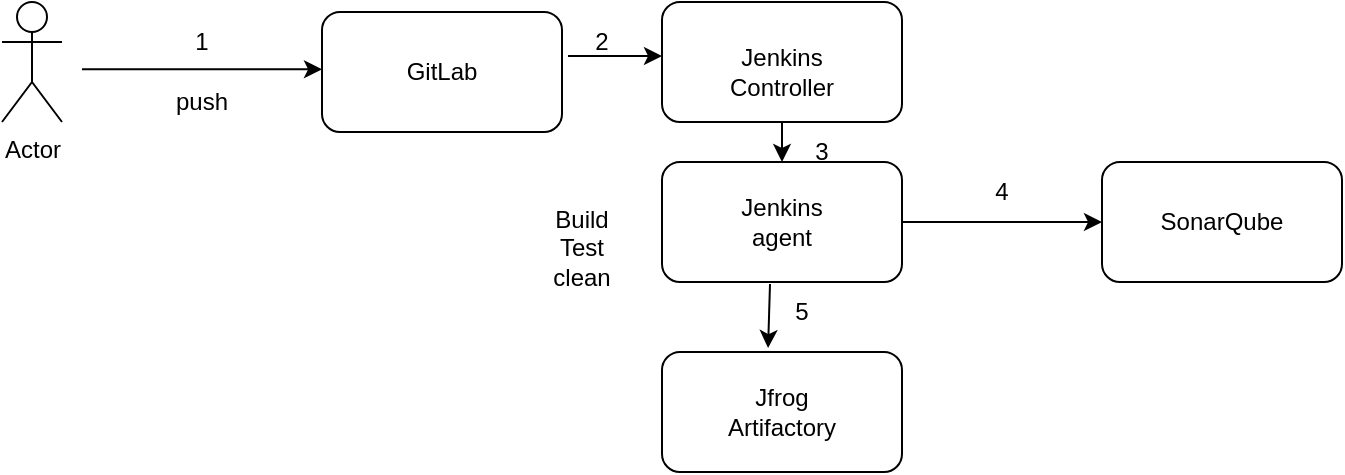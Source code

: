 <mxfile version="16.2.4" type="github">
  <diagram id="r05e7-QVNoKi_V_21jZf" name="Page-1">
    <mxGraphModel dx="832" dy="505" grid="1" gridSize="10" guides="1" tooltips="1" connect="1" arrows="1" fold="1" page="1" pageScale="1" pageWidth="1169" pageHeight="827" math="0" shadow="0">
      <root>
        <mxCell id="0" />
        <mxCell id="1" parent="0" />
        <mxCell id="vbyIX6E3aTbrG0H0qItJ-1" value="Actor" style="shape=umlActor;verticalLabelPosition=bottom;verticalAlign=top;html=1;outlineConnect=0;" vertex="1" parent="1">
          <mxGeometry x="110" y="90" width="30" height="60" as="geometry" />
        </mxCell>
        <mxCell id="vbyIX6E3aTbrG0H0qItJ-2" value="" style="endArrow=classic;html=1;rounded=0;" edge="1" parent="1">
          <mxGeometry width="50" height="50" relative="1" as="geometry">
            <mxPoint x="150" y="123.67" as="sourcePoint" />
            <mxPoint x="270" y="123.67" as="targetPoint" />
          </mxGeometry>
        </mxCell>
        <mxCell id="vbyIX6E3aTbrG0H0qItJ-3" value="" style="rounded=1;whiteSpace=wrap;html=1;" vertex="1" parent="1">
          <mxGeometry x="270" y="95" width="120" height="60" as="geometry" />
        </mxCell>
        <mxCell id="vbyIX6E3aTbrG0H0qItJ-4" value="GitLab" style="text;html=1;strokeColor=none;fillColor=none;align=center;verticalAlign=middle;whiteSpace=wrap;rounded=0;" vertex="1" parent="1">
          <mxGeometry x="300" y="110" width="60" height="30" as="geometry" />
        </mxCell>
        <mxCell id="vbyIX6E3aTbrG0H0qItJ-5" value="" style="rounded=1;whiteSpace=wrap;html=1;" vertex="1" parent="1">
          <mxGeometry x="440" y="90" width="120" height="60" as="geometry" />
        </mxCell>
        <mxCell id="vbyIX6E3aTbrG0H0qItJ-6" value="Jenkins Controller" style="text;html=1;strokeColor=none;fillColor=none;align=center;verticalAlign=middle;whiteSpace=wrap;rounded=0;" vertex="1" parent="1">
          <mxGeometry x="470" y="110" width="60" height="30" as="geometry" />
        </mxCell>
        <mxCell id="vbyIX6E3aTbrG0H0qItJ-7" value="" style="rounded=1;whiteSpace=wrap;html=1;" vertex="1" parent="1">
          <mxGeometry x="440" y="170" width="120" height="60" as="geometry" />
        </mxCell>
        <mxCell id="vbyIX6E3aTbrG0H0qItJ-8" value="Jenkins agent" style="text;html=1;strokeColor=none;fillColor=none;align=center;verticalAlign=middle;whiteSpace=wrap;rounded=0;" vertex="1" parent="1">
          <mxGeometry x="470" y="185" width="60" height="30" as="geometry" />
        </mxCell>
        <mxCell id="vbyIX6E3aTbrG0H0qItJ-9" value="" style="rounded=1;whiteSpace=wrap;html=1;" vertex="1" parent="1">
          <mxGeometry x="440" y="265" width="120" height="60" as="geometry" />
        </mxCell>
        <mxCell id="vbyIX6E3aTbrG0H0qItJ-10" value="Jfrog &lt;br&gt;Artifactory" style="text;html=1;strokeColor=none;fillColor=none;align=center;verticalAlign=middle;whiteSpace=wrap;rounded=0;" vertex="1" parent="1">
          <mxGeometry x="470" y="280" width="60" height="30" as="geometry" />
        </mxCell>
        <mxCell id="vbyIX6E3aTbrG0H0qItJ-13" value="SonarQube" style="rounded=1;whiteSpace=wrap;html=1;" vertex="1" parent="1">
          <mxGeometry x="660" y="170" width="120" height="60" as="geometry" />
        </mxCell>
        <mxCell id="vbyIX6E3aTbrG0H0qItJ-14" value="" style="endArrow=classic;html=1;rounded=0;exitX=1.025;exitY=0.367;exitDx=0;exitDy=0;exitPerimeter=0;" edge="1" parent="1" source="vbyIX6E3aTbrG0H0qItJ-3">
          <mxGeometry width="50" height="50" relative="1" as="geometry">
            <mxPoint x="500" y="240" as="sourcePoint" />
            <mxPoint x="440" y="117" as="targetPoint" />
          </mxGeometry>
        </mxCell>
        <mxCell id="vbyIX6E3aTbrG0H0qItJ-15" value="" style="endArrow=classic;html=1;rounded=0;exitX=0.5;exitY=1;exitDx=0;exitDy=0;entryX=0.5;entryY=0;entryDx=0;entryDy=0;" edge="1" parent="1" source="vbyIX6E3aTbrG0H0qItJ-5" target="vbyIX6E3aTbrG0H0qItJ-7">
          <mxGeometry width="50" height="50" relative="1" as="geometry">
            <mxPoint x="500" y="240" as="sourcePoint" />
            <mxPoint x="550" y="190" as="targetPoint" />
          </mxGeometry>
        </mxCell>
        <mxCell id="vbyIX6E3aTbrG0H0qItJ-16" value="" style="endArrow=classic;html=1;rounded=0;exitX=1;exitY=0.5;exitDx=0;exitDy=0;" edge="1" parent="1" source="vbyIX6E3aTbrG0H0qItJ-7">
          <mxGeometry width="50" height="50" relative="1" as="geometry">
            <mxPoint x="500" y="240" as="sourcePoint" />
            <mxPoint x="660" y="200" as="targetPoint" />
          </mxGeometry>
        </mxCell>
        <mxCell id="vbyIX6E3aTbrG0H0qItJ-17" value="" style="endArrow=classic;html=1;rounded=0;exitX=0.45;exitY=1.017;exitDx=0;exitDy=0;exitPerimeter=0;entryX=0.442;entryY=-0.033;entryDx=0;entryDy=0;entryPerimeter=0;" edge="1" parent="1" source="vbyIX6E3aTbrG0H0qItJ-7" target="vbyIX6E3aTbrG0H0qItJ-9">
          <mxGeometry width="50" height="50" relative="1" as="geometry">
            <mxPoint x="500" y="240" as="sourcePoint" />
            <mxPoint x="550" y="190" as="targetPoint" />
          </mxGeometry>
        </mxCell>
        <mxCell id="vbyIX6E3aTbrG0H0qItJ-20" value="1" style="text;html=1;strokeColor=none;fillColor=none;align=center;verticalAlign=middle;whiteSpace=wrap;rounded=0;" vertex="1" parent="1">
          <mxGeometry x="180" y="95" width="60" height="30" as="geometry" />
        </mxCell>
        <mxCell id="vbyIX6E3aTbrG0H0qItJ-21" value="2" style="text;html=1;strokeColor=none;fillColor=none;align=center;verticalAlign=middle;whiteSpace=wrap;rounded=0;" vertex="1" parent="1">
          <mxGeometry x="380" y="95" width="60" height="30" as="geometry" />
        </mxCell>
        <mxCell id="vbyIX6E3aTbrG0H0qItJ-22" value="3" style="text;html=1;strokeColor=none;fillColor=none;align=center;verticalAlign=middle;whiteSpace=wrap;rounded=0;" vertex="1" parent="1">
          <mxGeometry x="490" y="150" width="60" height="30" as="geometry" />
        </mxCell>
        <mxCell id="vbyIX6E3aTbrG0H0qItJ-23" value="4" style="text;html=1;strokeColor=none;fillColor=none;align=center;verticalAlign=middle;whiteSpace=wrap;rounded=0;" vertex="1" parent="1">
          <mxGeometry x="580" y="170" width="60" height="30" as="geometry" />
        </mxCell>
        <mxCell id="vbyIX6E3aTbrG0H0qItJ-24" value="5" style="text;html=1;strokeColor=none;fillColor=none;align=center;verticalAlign=middle;whiteSpace=wrap;rounded=0;" vertex="1" parent="1">
          <mxGeometry x="480" y="230" width="60" height="30" as="geometry" />
        </mxCell>
        <mxCell id="vbyIX6E3aTbrG0H0qItJ-25" value="push" style="text;html=1;strokeColor=none;fillColor=none;align=center;verticalAlign=middle;whiteSpace=wrap;rounded=0;" vertex="1" parent="1">
          <mxGeometry x="180" y="125" width="60" height="30" as="geometry" />
        </mxCell>
        <mxCell id="vbyIX6E3aTbrG0H0qItJ-26" value="Build&lt;br&gt;Test&lt;br&gt;clean" style="text;html=1;strokeColor=none;fillColor=none;align=center;verticalAlign=middle;whiteSpace=wrap;rounded=0;" vertex="1" parent="1">
          <mxGeometry x="370" y="185" width="60" height="55" as="geometry" />
        </mxCell>
      </root>
    </mxGraphModel>
  </diagram>
</mxfile>
